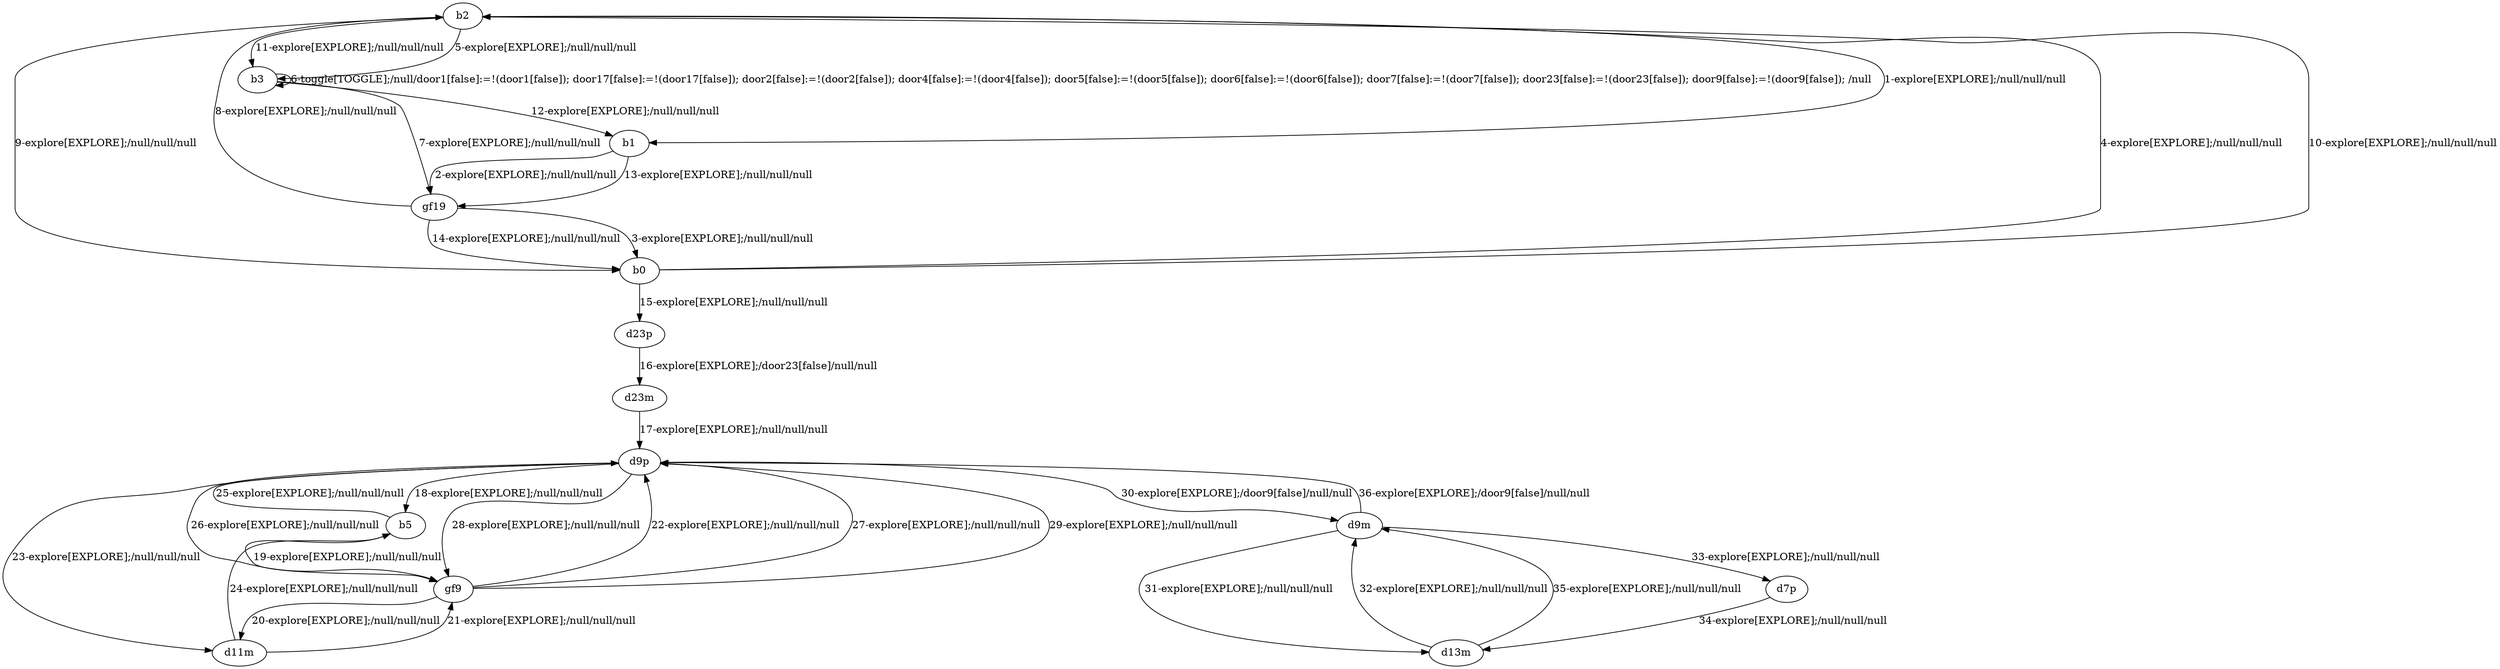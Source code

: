 # Total number of goals covered by this test: 1
# d9m --> d9p

digraph g {
"b2" -> "b1" [label = "1-explore[EXPLORE];/null/null/null"];
"b1" -> "gf19" [label = "2-explore[EXPLORE];/null/null/null"];
"gf19" -> "b0" [label = "3-explore[EXPLORE];/null/null/null"];
"b0" -> "b2" [label = "4-explore[EXPLORE];/null/null/null"];
"b2" -> "b3" [label = "5-explore[EXPLORE];/null/null/null"];
"b3" -> "b3" [label = "6-toggle[TOGGLE];/null/door1[false]:=!(door1[false]); door17[false]:=!(door17[false]); door2[false]:=!(door2[false]); door4[false]:=!(door4[false]); door5[false]:=!(door5[false]); door6[false]:=!(door6[false]); door7[false]:=!(door7[false]); door23[false]:=!(door23[false]); door9[false]:=!(door9[false]); /null"];
"b3" -> "gf19" [label = "7-explore[EXPLORE];/null/null/null"];
"gf19" -> "b2" [label = "8-explore[EXPLORE];/null/null/null"];
"b2" -> "b0" [label = "9-explore[EXPLORE];/null/null/null"];
"b0" -> "b2" [label = "10-explore[EXPLORE];/null/null/null"];
"b2" -> "b3" [label = "11-explore[EXPLORE];/null/null/null"];
"b3" -> "b1" [label = "12-explore[EXPLORE];/null/null/null"];
"b1" -> "gf19" [label = "13-explore[EXPLORE];/null/null/null"];
"gf19" -> "b0" [label = "14-explore[EXPLORE];/null/null/null"];
"b0" -> "d23p" [label = "15-explore[EXPLORE];/null/null/null"];
"d23p" -> "d23m" [label = "16-explore[EXPLORE];/door23[false]/null/null"];
"d23m" -> "d9p" [label = "17-explore[EXPLORE];/null/null/null"];
"d9p" -> "b5" [label = "18-explore[EXPLORE];/null/null/null"];
"b5" -> "gf9" [label = "19-explore[EXPLORE];/null/null/null"];
"gf9" -> "d11m" [label = "20-explore[EXPLORE];/null/null/null"];
"d11m" -> "gf9" [label = "21-explore[EXPLORE];/null/null/null"];
"gf9" -> "d9p" [label = "22-explore[EXPLORE];/null/null/null"];
"d9p" -> "d11m" [label = "23-explore[EXPLORE];/null/null/null"];
"d11m" -> "b5" [label = "24-explore[EXPLORE];/null/null/null"];
"b5" -> "d9p" [label = "25-explore[EXPLORE];/null/null/null"];
"d9p" -> "gf9" [label = "26-explore[EXPLORE];/null/null/null"];
"gf9" -> "d9p" [label = "27-explore[EXPLORE];/null/null/null"];
"d9p" -> "gf9" [label = "28-explore[EXPLORE];/null/null/null"];
"gf9" -> "d9p" [label = "29-explore[EXPLORE];/null/null/null"];
"d9p" -> "d9m" [label = "30-explore[EXPLORE];/door9[false]/null/null"];
"d9m" -> "d13m" [label = "31-explore[EXPLORE];/null/null/null"];
"d13m" -> "d9m" [label = "32-explore[EXPLORE];/null/null/null"];
"d9m" -> "d7p" [label = "33-explore[EXPLORE];/null/null/null"];
"d7p" -> "d13m" [label = "34-explore[EXPLORE];/null/null/null"];
"d13m" -> "d9m" [label = "35-explore[EXPLORE];/null/null/null"];
"d9m" -> "d9p" [label = "36-explore[EXPLORE];/door9[false]/null/null"];
}